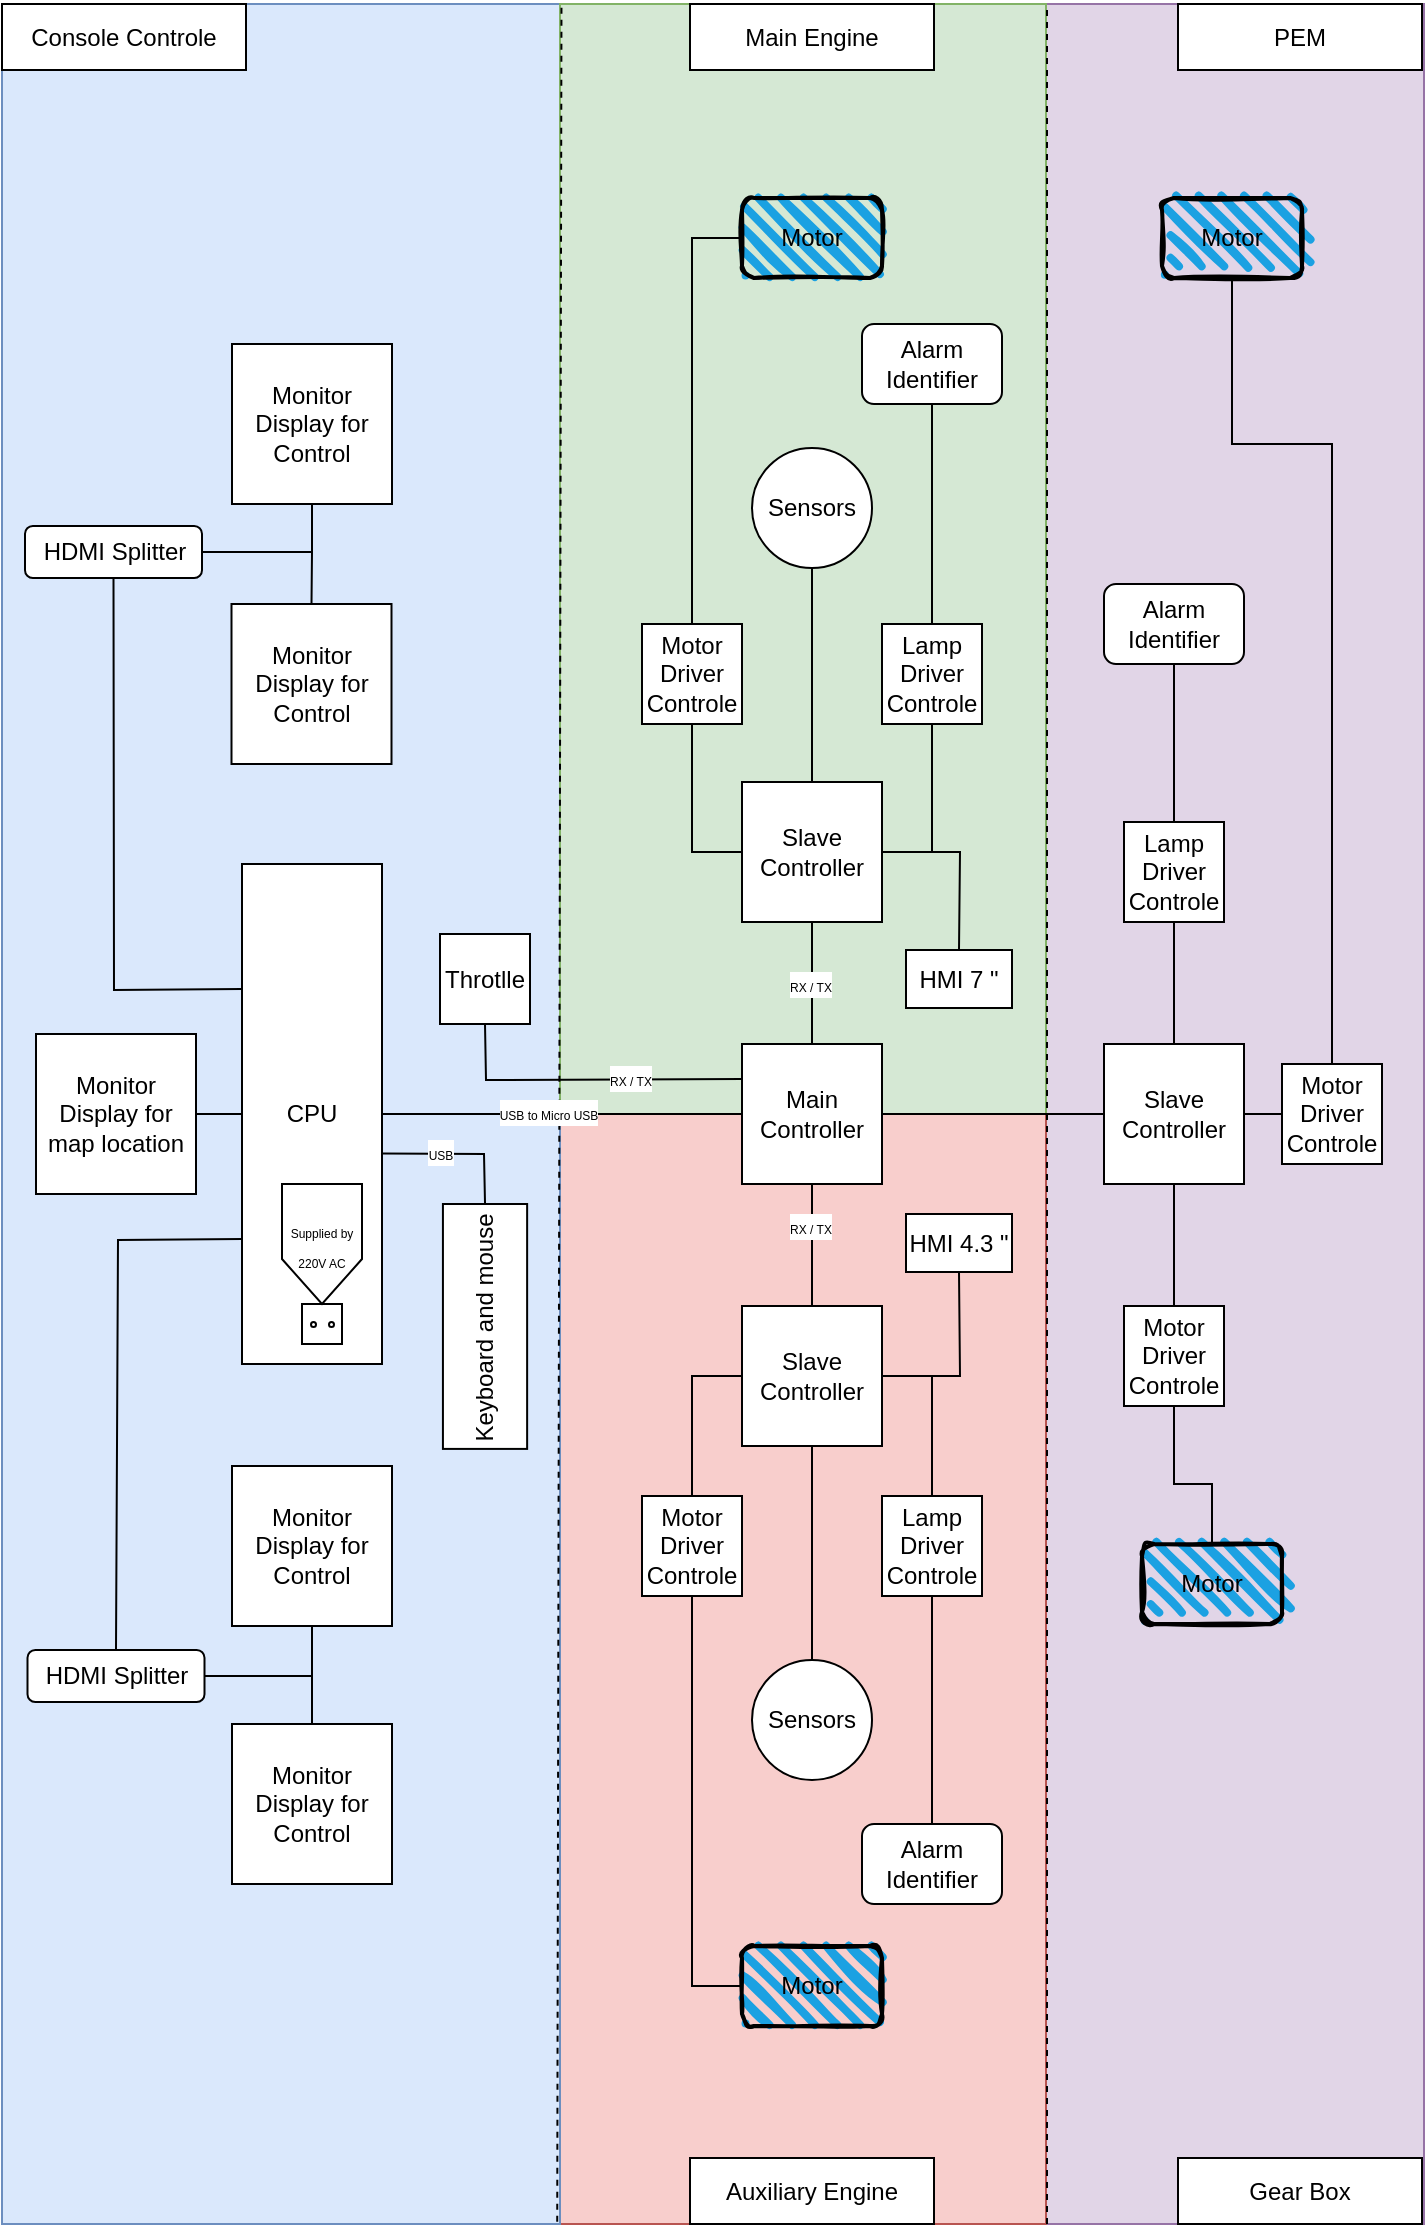 <mxfile version="23.0.2" type="github">
  <diagram name="Page-1" id="bdS_hWGNOkwyjjd48Gf8">
    <mxGraphModel dx="2084" dy="1070" grid="0" gridSize="10" guides="1" tooltips="1" connect="1" arrows="1" fold="1" page="1" pageScale="1" pageWidth="827" pageHeight="1169" math="0" shadow="0">
      <root>
        <mxCell id="0" />
        <mxCell id="1" parent="0" />
        <mxCell id="d3ICCTbF8nOoWMCPjpBj-5" value="&lt;br&gt;" style="rounded=0;whiteSpace=wrap;html=1;" parent="1" vertex="1">
          <mxGeometry x="58" y="24" width="710" height="1110" as="geometry" />
        </mxCell>
        <mxCell id="tNhVOZxFXTZ1Ly7ThZuJ-10" value="" style="rounded=0;whiteSpace=wrap;html=1;fontSize=11;fillColor=#e1d5e7;strokeColor=#9673a6;" vertex="1" parent="1">
          <mxGeometry x="580" y="24" width="189" height="1110" as="geometry" />
        </mxCell>
        <mxCell id="tNhVOZxFXTZ1Ly7ThZuJ-9" value="" style="rounded=0;whiteSpace=wrap;html=1;fontSize=11;fillColor=#f8cecc;strokeColor=#b85450;" vertex="1" parent="1">
          <mxGeometry x="337" y="579" width="243" height="555" as="geometry" />
        </mxCell>
        <mxCell id="tNhVOZxFXTZ1Ly7ThZuJ-6" value="" style="rounded=0;whiteSpace=wrap;html=1;fontSize=11;fillColor=#dae8fc;strokeColor=#6c8ebf;" vertex="1" parent="1">
          <mxGeometry x="58" y="24" width="279" height="1110" as="geometry" />
        </mxCell>
        <mxCell id="tNhVOZxFXTZ1Ly7ThZuJ-7" value="" style="rounded=0;whiteSpace=wrap;html=1;fontSize=11;fillColor=#d5e8d4;strokeColor=#82b366;" vertex="1" parent="1">
          <mxGeometry x="337" y="24" width="243" height="555" as="geometry" />
        </mxCell>
        <mxCell id="d3ICCTbF8nOoWMCPjpBj-6" value="" style="endArrow=none;dashed=1;html=1;rounded=0;entryX=0.394;entryY=-0.001;entryDx=0;entryDy=0;entryPerimeter=0;exitX=0.391;exitY=0.999;exitDx=0;exitDy=0;exitPerimeter=0;" parent="1" source="d3ICCTbF8nOoWMCPjpBj-5" target="d3ICCTbF8nOoWMCPjpBj-5" edge="1">
          <mxGeometry width="50" height="50" relative="1" as="geometry">
            <mxPoint x="338" y="1134" as="sourcePoint" />
            <mxPoint x="338" y="21" as="targetPoint" />
          </mxGeometry>
        </mxCell>
        <mxCell id="d3ICCTbF8nOoWMCPjpBj-12" value="Main Controller" style="whiteSpace=wrap;html=1;aspect=fixed;" parent="1" vertex="1">
          <mxGeometry x="428" y="544" width="70" height="70" as="geometry" />
        </mxCell>
        <mxCell id="d3ICCTbF8nOoWMCPjpBj-13" value="" style="endArrow=none;html=1;rounded=0;entryX=1;entryY=0.5;entryDx=0;entryDy=0;exitX=0;exitY=0.5;exitDx=0;exitDy=0;" parent="1" source="d3ICCTbF8nOoWMCPjpBj-12" target="d3ICCTbF8nOoWMCPjpBj-11" edge="1">
          <mxGeometry width="50" height="50" relative="1" as="geometry">
            <mxPoint x="478" y="584" as="sourcePoint" />
            <mxPoint x="528" y="534" as="targetPoint" />
          </mxGeometry>
        </mxCell>
        <mxCell id="d3ICCTbF8nOoWMCPjpBj-32" value="&lt;font style=&quot;font-size: 6px;&quot;&gt;USB to Micro USB&lt;/font&gt;" style="edgeLabel;html=1;align=center;verticalAlign=middle;resizable=0;points=[];" parent="d3ICCTbF8nOoWMCPjpBj-13" vertex="1" connectable="0">
          <mxGeometry x="0.082" y="1" relative="1" as="geometry">
            <mxPoint y="-2" as="offset" />
          </mxGeometry>
        </mxCell>
        <mxCell id="d3ICCTbF8nOoWMCPjpBj-15" value="Slave Controller" style="whiteSpace=wrap;html=1;aspect=fixed;" parent="1" vertex="1">
          <mxGeometry x="428" y="413" width="70" height="70" as="geometry" />
        </mxCell>
        <mxCell id="d3ICCTbF8nOoWMCPjpBj-16" value="Slave Controller" style="whiteSpace=wrap;html=1;aspect=fixed;" parent="1" vertex="1">
          <mxGeometry x="428" y="675" width="70" height="70" as="geometry" />
        </mxCell>
        <mxCell id="d3ICCTbF8nOoWMCPjpBj-24" value="" style="endArrow=none;html=1;rounded=0;exitX=0.5;exitY=0;exitDx=0;exitDy=0;entryX=0.5;entryY=1;entryDx=0;entryDy=0;" parent="1" source="d3ICCTbF8nOoWMCPjpBj-12" target="d3ICCTbF8nOoWMCPjpBj-15" edge="1">
          <mxGeometry width="50" height="50" relative="1" as="geometry">
            <mxPoint x="478" y="544" as="sourcePoint" />
            <mxPoint x="528" y="494" as="targetPoint" />
          </mxGeometry>
        </mxCell>
        <mxCell id="d3ICCTbF8nOoWMCPjpBj-41" value="&lt;font style=&quot;font-size: 6px;&quot;&gt;RX / TX&lt;/font&gt;" style="edgeLabel;html=1;align=center;verticalAlign=middle;resizable=0;points=[];" parent="d3ICCTbF8nOoWMCPjpBj-24" vertex="1" connectable="0">
          <mxGeometry x="0.005" y="1" relative="1" as="geometry">
            <mxPoint as="offset" />
          </mxGeometry>
        </mxCell>
        <mxCell id="d3ICCTbF8nOoWMCPjpBj-25" value="" style="endArrow=none;html=1;rounded=0;exitX=0.5;exitY=0;exitDx=0;exitDy=0;entryX=0.5;entryY=1;entryDx=0;entryDy=0;" parent="1" source="d3ICCTbF8nOoWMCPjpBj-16" target="d3ICCTbF8nOoWMCPjpBj-12" edge="1">
          <mxGeometry width="50" height="50" relative="1" as="geometry">
            <mxPoint x="438" y="554" as="sourcePoint" />
            <mxPoint x="438" y="524" as="targetPoint" />
          </mxGeometry>
        </mxCell>
        <mxCell id="d3ICCTbF8nOoWMCPjpBj-42" value="&lt;font style=&quot;font-size: 6px;&quot;&gt;RX / TX&lt;/font&gt;" style="edgeLabel;html=1;align=center;verticalAlign=middle;resizable=0;points=[];" parent="d3ICCTbF8nOoWMCPjpBj-25" vertex="1" connectable="0">
          <mxGeometry x="0.321" y="1" relative="1" as="geometry">
            <mxPoint as="offset" />
          </mxGeometry>
        </mxCell>
        <mxCell id="d3ICCTbF8nOoWMCPjpBj-26" value="Throtlle" style="whiteSpace=wrap;html=1;aspect=fixed;" parent="1" vertex="1">
          <mxGeometry x="277" y="489" width="45" height="45" as="geometry" />
        </mxCell>
        <mxCell id="d3ICCTbF8nOoWMCPjpBj-27" value="Keyboard and mouse" style="rounded=0;html=1;whiteSpace=wrap;direction=west;align=center;rotation=270;" parent="1" vertex="1">
          <mxGeometry x="238.29" y="664.18" width="122.45" height="42.1" as="geometry" />
        </mxCell>
        <mxCell id="d3ICCTbF8nOoWMCPjpBj-30" value="" style="endArrow=none;html=1;rounded=0;exitX=0.5;exitY=1;exitDx=0;exitDy=0;entryX=0;entryY=0.25;entryDx=0;entryDy=0;" parent="1" source="d3ICCTbF8nOoWMCPjpBj-26" target="d3ICCTbF8nOoWMCPjpBj-12" edge="1">
          <mxGeometry width="50" height="50" relative="1" as="geometry">
            <mxPoint x="408" y="644" as="sourcePoint" />
            <mxPoint x="458" y="594" as="targetPoint" />
            <Array as="points">
              <mxPoint x="300" y="562" />
            </Array>
          </mxGeometry>
        </mxCell>
        <mxCell id="d3ICCTbF8nOoWMCPjpBj-31" value="&lt;font style=&quot;font-size: 6px;&quot;&gt;RX / TX&lt;/font&gt;" style="edgeLabel;html=1;align=center;verticalAlign=middle;resizable=0;points=[];spacingTop=0;spacingLeft=0;" parent="d3ICCTbF8nOoWMCPjpBj-30" vertex="1" connectable="0">
          <mxGeometry x="0.281" y="-1" relative="1" as="geometry">
            <mxPoint y="-2" as="offset" />
          </mxGeometry>
        </mxCell>
        <mxCell id="d3ICCTbF8nOoWMCPjpBj-33" value="" style="endArrow=none;html=1;rounded=0;exitX=0;exitY=0.5;exitDx=0;exitDy=0;entryX=1.004;entryY=0.579;entryDx=0;entryDy=0;entryPerimeter=0;" parent="1" source="d3ICCTbF8nOoWMCPjpBj-27" target="d3ICCTbF8nOoWMCPjpBj-11" edge="1">
          <mxGeometry width="50" height="50" relative="1" as="geometry">
            <mxPoint x="225" y="630" as="sourcePoint" />
            <mxPoint x="275" y="580" as="targetPoint" />
            <Array as="points">
              <mxPoint x="299" y="599" />
            </Array>
          </mxGeometry>
        </mxCell>
        <mxCell id="d3ICCTbF8nOoWMCPjpBj-34" value="&lt;font style=&quot;font-size: 6px;&quot;&gt;USB&lt;/font&gt;" style="edgeLabel;html=1;align=center;verticalAlign=middle;resizable=0;points=[];" parent="d3ICCTbF8nOoWMCPjpBj-33" vertex="1" connectable="0">
          <mxGeometry x="0.251" relative="1" as="geometry">
            <mxPoint y="-1" as="offset" />
          </mxGeometry>
        </mxCell>
        <mxCell id="d3ICCTbF8nOoWMCPjpBj-36" value="Console Controle" style="rounded=0;whiteSpace=wrap;html=1;" parent="1" vertex="1">
          <mxGeometry x="58" y="24" width="122" height="33" as="geometry" />
        </mxCell>
        <mxCell id="d3ICCTbF8nOoWMCPjpBj-37" value="Main Engine" style="rounded=0;whiteSpace=wrap;html=1;" parent="1" vertex="1">
          <mxGeometry x="402" y="24" width="122" height="33" as="geometry" />
        </mxCell>
        <mxCell id="d3ICCTbF8nOoWMCPjpBj-38" value="Auxiliary Engine" style="rounded=0;whiteSpace=wrap;html=1;" parent="1" vertex="1">
          <mxGeometry x="402" y="1101" width="122" height="33" as="geometry" />
        </mxCell>
        <mxCell id="d3ICCTbF8nOoWMCPjpBj-39" value="" style="endArrow=none;dashed=1;html=1;rounded=0;entryX=0.75;entryY=0;entryDx=0;entryDy=0;exitX=0.75;exitY=1;exitDx=0;exitDy=0;" parent="1" edge="1">
          <mxGeometry width="50" height="50" relative="1" as="geometry">
            <mxPoint x="580.5" y="1134" as="sourcePoint" />
            <mxPoint x="580.5" y="24" as="targetPoint" />
          </mxGeometry>
        </mxCell>
        <mxCell id="d3ICCTbF8nOoWMCPjpBj-40" value="PEM" style="rounded=0;whiteSpace=wrap;html=1;" parent="1" vertex="1">
          <mxGeometry x="646" y="24" width="122" height="33" as="geometry" />
        </mxCell>
        <mxCell id="d3ICCTbF8nOoWMCPjpBj-43" value="Motor Driver Controle" style="whiteSpace=wrap;html=1;aspect=fixed;" parent="1" vertex="1">
          <mxGeometry x="378" y="334" width="50" height="50" as="geometry" />
        </mxCell>
        <mxCell id="d3ICCTbF8nOoWMCPjpBj-44" value="Lamp Driver Controle" style="whiteSpace=wrap;html=1;aspect=fixed;" parent="1" vertex="1">
          <mxGeometry x="498" y="334" width="50" height="50" as="geometry" />
        </mxCell>
        <mxCell id="d3ICCTbF8nOoWMCPjpBj-45" value="Sensors" style="ellipse;whiteSpace=wrap;html=1;aspect=fixed;" parent="1" vertex="1">
          <mxGeometry x="433" y="246" width="60" height="60" as="geometry" />
        </mxCell>
        <mxCell id="d3ICCTbF8nOoWMCPjpBj-46" value="" style="endArrow=none;html=1;rounded=0;entryX=0.5;entryY=1;entryDx=0;entryDy=0;" parent="1" source="d3ICCTbF8nOoWMCPjpBj-15" target="d3ICCTbF8nOoWMCPjpBj-45" edge="1">
          <mxGeometry width="50" height="50" relative="1" as="geometry">
            <mxPoint x="528" y="344" as="sourcePoint" />
            <mxPoint x="578" y="294" as="targetPoint" />
          </mxGeometry>
        </mxCell>
        <mxCell id="d3ICCTbF8nOoWMCPjpBj-47" value="" style="endArrow=none;html=1;rounded=0;exitX=0.5;exitY=1;exitDx=0;exitDy=0;entryX=0;entryY=0.5;entryDx=0;entryDy=0;" parent="1" source="d3ICCTbF8nOoWMCPjpBj-43" target="d3ICCTbF8nOoWMCPjpBj-15" edge="1">
          <mxGeometry width="50" height="50" relative="1" as="geometry">
            <mxPoint x="528" y="414" as="sourcePoint" />
            <mxPoint x="578" y="364" as="targetPoint" />
            <Array as="points">
              <mxPoint x="403" y="448" />
            </Array>
          </mxGeometry>
        </mxCell>
        <mxCell id="d3ICCTbF8nOoWMCPjpBj-48" value="" style="endArrow=none;html=1;rounded=0;entryX=0.5;entryY=1;entryDx=0;entryDy=0;exitX=1;exitY=0.5;exitDx=0;exitDy=0;" parent="1" source="d3ICCTbF8nOoWMCPjpBj-15" target="d3ICCTbF8nOoWMCPjpBj-44" edge="1">
          <mxGeometry width="50" height="50" relative="1" as="geometry">
            <mxPoint x="468" y="434" as="sourcePoint" />
            <mxPoint x="518" y="384" as="targetPoint" />
            <Array as="points">
              <mxPoint x="523" y="448" />
            </Array>
          </mxGeometry>
        </mxCell>
        <mxCell id="d3ICCTbF8nOoWMCPjpBj-50" value="Motor" style="rounded=1;whiteSpace=wrap;html=1;strokeWidth=2;fillWeight=4;hachureGap=8;hachureAngle=45;fillColor=#1ba1e2;sketch=1;" parent="1" vertex="1">
          <mxGeometry x="428" y="121" width="70" height="40" as="geometry" />
        </mxCell>
        <mxCell id="d3ICCTbF8nOoWMCPjpBj-52" value="" style="endArrow=none;html=1;rounded=0;exitX=0.5;exitY=0;exitDx=0;exitDy=0;entryX=0;entryY=0.5;entryDx=0;entryDy=0;" parent="1" source="d3ICCTbF8nOoWMCPjpBj-43" target="d3ICCTbF8nOoWMCPjpBj-50" edge="1">
          <mxGeometry width="50" height="50" relative="1" as="geometry">
            <mxPoint x="538" y="264" as="sourcePoint" />
            <mxPoint x="588" y="214" as="targetPoint" />
            <Array as="points">
              <mxPoint x="403" y="141" />
            </Array>
          </mxGeometry>
        </mxCell>
        <mxCell id="d3ICCTbF8nOoWMCPjpBj-53" value="Alarm Identifier" style="rounded=1;whiteSpace=wrap;html=1;" parent="1" vertex="1">
          <mxGeometry x="488" y="184" width="70" height="40" as="geometry" />
        </mxCell>
        <mxCell id="d3ICCTbF8nOoWMCPjpBj-54" value="" style="endArrow=none;html=1;rounded=0;entryX=0.5;entryY=1;entryDx=0;entryDy=0;exitX=0.5;exitY=0;exitDx=0;exitDy=0;" parent="1" source="d3ICCTbF8nOoWMCPjpBj-44" target="d3ICCTbF8nOoWMCPjpBj-53" edge="1">
          <mxGeometry width="50" height="50" relative="1" as="geometry">
            <mxPoint x="558" y="304" as="sourcePoint" />
            <mxPoint x="608" y="254" as="targetPoint" />
          </mxGeometry>
        </mxCell>
        <mxCell id="d3ICCTbF8nOoWMCPjpBj-55" value="Sensors" style="ellipse;whiteSpace=wrap;html=1;aspect=fixed;" parent="1" vertex="1">
          <mxGeometry x="433" y="852" width="60" height="60" as="geometry" />
        </mxCell>
        <mxCell id="d3ICCTbF8nOoWMCPjpBj-56" value="" style="endArrow=none;html=1;rounded=0;entryX=0.5;entryY=1;entryDx=0;entryDy=0;exitX=0.5;exitY=0;exitDx=0;exitDy=0;" parent="1" source="d3ICCTbF8nOoWMCPjpBj-55" target="d3ICCTbF8nOoWMCPjpBj-16" edge="1">
          <mxGeometry width="50" height="50" relative="1" as="geometry">
            <mxPoint x="462.38" y="852" as="sourcePoint" />
            <mxPoint x="462.38" y="745" as="targetPoint" />
          </mxGeometry>
        </mxCell>
        <mxCell id="d3ICCTbF8nOoWMCPjpBj-57" value="Motor Driver Controle" style="whiteSpace=wrap;html=1;aspect=fixed;" parent="1" vertex="1">
          <mxGeometry x="378" y="770" width="50" height="50" as="geometry" />
        </mxCell>
        <mxCell id="d3ICCTbF8nOoWMCPjpBj-58" value="Lamp Driver Controle" style="whiteSpace=wrap;html=1;aspect=fixed;" parent="1" vertex="1">
          <mxGeometry x="498" y="770" width="50" height="50" as="geometry" />
        </mxCell>
        <mxCell id="d3ICCTbF8nOoWMCPjpBj-59" value="" style="endArrow=none;html=1;rounded=0;entryX=0;entryY=0.5;entryDx=0;entryDy=0;exitX=0.5;exitY=0;exitDx=0;exitDy=0;" parent="1" source="d3ICCTbF8nOoWMCPjpBj-57" target="d3ICCTbF8nOoWMCPjpBj-16" edge="1">
          <mxGeometry width="50" height="50" relative="1" as="geometry">
            <mxPoint x="518" y="774" as="sourcePoint" />
            <mxPoint x="568" y="724" as="targetPoint" />
            <Array as="points">
              <mxPoint x="403" y="710" />
            </Array>
          </mxGeometry>
        </mxCell>
        <mxCell id="d3ICCTbF8nOoWMCPjpBj-60" value="" style="endArrow=none;html=1;rounded=0;entryX=1;entryY=0.5;entryDx=0;entryDy=0;exitX=0.5;exitY=0;exitDx=0;exitDy=0;" parent="1" source="d3ICCTbF8nOoWMCPjpBj-58" target="d3ICCTbF8nOoWMCPjpBj-16" edge="1">
          <mxGeometry width="50" height="50" relative="1" as="geometry">
            <mxPoint x="438" y="744" as="sourcePoint" />
            <mxPoint x="488" y="694" as="targetPoint" />
            <Array as="points">
              <mxPoint x="523" y="710" />
            </Array>
          </mxGeometry>
        </mxCell>
        <mxCell id="d3ICCTbF8nOoWMCPjpBj-61" value="Motor" style="rounded=1;whiteSpace=wrap;html=1;strokeWidth=2;fillWeight=4;hachureGap=8;hachureAngle=45;fillColor=#1ba1e2;sketch=1;" parent="1" vertex="1">
          <mxGeometry x="428" y="995" width="70" height="40" as="geometry" />
        </mxCell>
        <mxCell id="d3ICCTbF8nOoWMCPjpBj-62" value="Alarm Identifier" style="rounded=1;whiteSpace=wrap;html=1;" parent="1" vertex="1">
          <mxGeometry x="488" y="934" width="70" height="40" as="geometry" />
        </mxCell>
        <mxCell id="d3ICCTbF8nOoWMCPjpBj-63" value="" style="endArrow=none;html=1;rounded=0;exitX=0;exitY=0.5;exitDx=0;exitDy=0;entryX=0.5;entryY=1;entryDx=0;entryDy=0;" parent="1" source="d3ICCTbF8nOoWMCPjpBj-61" target="d3ICCTbF8nOoWMCPjpBj-57" edge="1">
          <mxGeometry width="50" height="50" relative="1" as="geometry">
            <mxPoint x="578" y="914" as="sourcePoint" />
            <mxPoint x="628" y="864" as="targetPoint" />
            <Array as="points">
              <mxPoint x="403" y="1015" />
            </Array>
          </mxGeometry>
        </mxCell>
        <mxCell id="d3ICCTbF8nOoWMCPjpBj-64" value="" style="endArrow=none;html=1;rounded=0;entryX=0.5;entryY=1;entryDx=0;entryDy=0;exitX=0.5;exitY=0;exitDx=0;exitDy=0;" parent="1" source="d3ICCTbF8nOoWMCPjpBj-62" target="d3ICCTbF8nOoWMCPjpBj-58" edge="1">
          <mxGeometry width="50" height="50" relative="1" as="geometry">
            <mxPoint x="548" y="934" as="sourcePoint" />
            <mxPoint x="598" y="884" as="targetPoint" />
          </mxGeometry>
        </mxCell>
        <mxCell id="d3ICCTbF8nOoWMCPjpBj-65" value="Slave Controller" style="whiteSpace=wrap;html=1;aspect=fixed;" parent="1" vertex="1">
          <mxGeometry x="609" y="544" width="70" height="70" as="geometry" />
        </mxCell>
        <mxCell id="d3ICCTbF8nOoWMCPjpBj-66" value="" style="endArrow=none;html=1;rounded=0;exitX=1;exitY=0.5;exitDx=0;exitDy=0;entryX=0;entryY=0.5;entryDx=0;entryDy=0;" parent="1" source="d3ICCTbF8nOoWMCPjpBj-12" target="d3ICCTbF8nOoWMCPjpBj-65" edge="1">
          <mxGeometry width="50" height="50" relative="1" as="geometry">
            <mxPoint x="878" y="704" as="sourcePoint" />
            <mxPoint x="928" y="654" as="targetPoint" />
          </mxGeometry>
        </mxCell>
        <mxCell id="d3ICCTbF8nOoWMCPjpBj-67" value="Motor Driver Controle" style="whiteSpace=wrap;html=1;aspect=fixed;" parent="1" vertex="1">
          <mxGeometry x="698" y="554" width="50" height="50" as="geometry" />
        </mxCell>
        <mxCell id="d3ICCTbF8nOoWMCPjpBj-68" value="Motor" style="rounded=1;whiteSpace=wrap;html=1;strokeWidth=2;fillWeight=4;hachureGap=8;hachureAngle=45;fillColor=#1ba1e2;sketch=1;" parent="1" vertex="1">
          <mxGeometry x="628" y="794" width="70" height="40" as="geometry" />
        </mxCell>
        <mxCell id="d3ICCTbF8nOoWMCPjpBj-69" value="" style="endArrow=none;html=1;rounded=0;entryX=1;entryY=0.5;entryDx=0;entryDy=0;" parent="1" source="d3ICCTbF8nOoWMCPjpBj-67" target="d3ICCTbF8nOoWMCPjpBj-65" edge="1">
          <mxGeometry width="50" height="50" relative="1" as="geometry">
            <mxPoint x="638" y="704" as="sourcePoint" />
            <mxPoint x="688" y="654" as="targetPoint" />
          </mxGeometry>
        </mxCell>
        <mxCell id="d3ICCTbF8nOoWMCPjpBj-70" value="" style="endArrow=none;html=1;rounded=0;entryX=0.5;entryY=1;entryDx=0;entryDy=0;exitX=0.5;exitY=0;exitDx=0;exitDy=0;" parent="1" source="d3ICCTbF8nOoWMCPjpBj-68" target="d3ICCTbF8nOoWMCPjpBj-78" edge="1">
          <mxGeometry width="50" height="50" relative="1" as="geometry">
            <mxPoint x="680.58" y="786" as="sourcePoint" />
            <mxPoint x="680.58" y="725" as="targetPoint" />
            <Array as="points">
              <mxPoint x="663" y="764" />
              <mxPoint x="644" y="764" />
            </Array>
          </mxGeometry>
        </mxCell>
        <mxCell id="d3ICCTbF8nOoWMCPjpBj-71" value="Lamp Driver Controle" style="whiteSpace=wrap;html=1;aspect=fixed;" parent="1" vertex="1">
          <mxGeometry x="619" y="433" width="50" height="50" as="geometry" />
        </mxCell>
        <mxCell id="d3ICCTbF8nOoWMCPjpBj-72" value="Alarm Identifier" style="rounded=1;whiteSpace=wrap;html=1;" parent="1" vertex="1">
          <mxGeometry x="609" y="314" width="70" height="40" as="geometry" />
        </mxCell>
        <mxCell id="d3ICCTbF8nOoWMCPjpBj-73" value="" style="endArrow=none;html=1;rounded=0;exitX=0.5;exitY=1;exitDx=0;exitDy=0;entryX=0.5;entryY=0;entryDx=0;entryDy=0;" parent="1" source="d3ICCTbF8nOoWMCPjpBj-71" target="d3ICCTbF8nOoWMCPjpBj-65" edge="1">
          <mxGeometry width="50" height="50" relative="1" as="geometry">
            <mxPoint x="638" y="464" as="sourcePoint" />
            <mxPoint x="688" y="414" as="targetPoint" />
          </mxGeometry>
        </mxCell>
        <mxCell id="d3ICCTbF8nOoWMCPjpBj-74" value="" style="endArrow=none;html=1;rounded=0;exitX=0.5;exitY=1;exitDx=0;exitDy=0;entryX=0.5;entryY=0;entryDx=0;entryDy=0;" parent="1" source="d3ICCTbF8nOoWMCPjpBj-72" target="d3ICCTbF8nOoWMCPjpBj-71" edge="1">
          <mxGeometry width="50" height="50" relative="1" as="geometry">
            <mxPoint x="691" y="493" as="sourcePoint" />
            <mxPoint x="691" y="554" as="targetPoint" />
          </mxGeometry>
        </mxCell>
        <mxCell id="d3ICCTbF8nOoWMCPjpBj-75" value="Motor" style="rounded=1;whiteSpace=wrap;html=1;strokeWidth=2;fillWeight=4;hachureGap=8;hachureAngle=45;fillColor=#1ba1e2;sketch=1;" parent="1" vertex="1">
          <mxGeometry x="638" y="121" width="70" height="40" as="geometry" />
        </mxCell>
        <mxCell id="d3ICCTbF8nOoWMCPjpBj-76" value="" style="endArrow=none;html=1;rounded=0;entryX=0.5;entryY=1;entryDx=0;entryDy=0;exitX=0.5;exitY=0;exitDx=0;exitDy=0;" parent="1" source="d3ICCTbF8nOoWMCPjpBj-67" target="d3ICCTbF8nOoWMCPjpBj-75" edge="1">
          <mxGeometry width="50" height="50" relative="1" as="geometry">
            <mxPoint x="578" y="474" as="sourcePoint" />
            <mxPoint x="628" y="424" as="targetPoint" />
            <Array as="points">
              <mxPoint x="723" y="244" />
              <mxPoint x="673" y="244" />
            </Array>
          </mxGeometry>
        </mxCell>
        <mxCell id="d3ICCTbF8nOoWMCPjpBj-77" value="Gear Box" style="rounded=0;whiteSpace=wrap;html=1;" parent="1" vertex="1">
          <mxGeometry x="646" y="1101" width="122" height="33" as="geometry" />
        </mxCell>
        <mxCell id="d3ICCTbF8nOoWMCPjpBj-78" value="Motor Driver Controle" style="whiteSpace=wrap;html=1;aspect=fixed;" parent="1" vertex="1">
          <mxGeometry x="619" y="675" width="50" height="50" as="geometry" />
        </mxCell>
        <mxCell id="d3ICCTbF8nOoWMCPjpBj-79" value="" style="endArrow=none;html=1;rounded=0;exitX=0.5;exitY=0;exitDx=0;exitDy=0;entryX=0.5;entryY=1;entryDx=0;entryDy=0;" parent="1" source="d3ICCTbF8nOoWMCPjpBj-78" target="d3ICCTbF8nOoWMCPjpBj-65" edge="1">
          <mxGeometry width="50" height="50" relative="1" as="geometry">
            <mxPoint x="648" y="684" as="sourcePoint" />
            <mxPoint x="698" y="634" as="targetPoint" />
          </mxGeometry>
        </mxCell>
        <mxCell id="d3ICCTbF8nOoWMCPjpBj-81" value="Monitor Display for Control" style="whiteSpace=wrap;html=1;aspect=fixed;" parent="1" vertex="1">
          <mxGeometry x="172.75" y="324" width="80" height="80" as="geometry" />
        </mxCell>
        <mxCell id="d3ICCTbF8nOoWMCPjpBj-82" value="Monitor Display for Control" style="whiteSpace=wrap;html=1;aspect=fixed;" parent="1" vertex="1">
          <mxGeometry x="173" y="194" width="80" height="80" as="geometry" />
        </mxCell>
        <mxCell id="d3ICCTbF8nOoWMCPjpBj-83" value="Monitor Display for map location" style="whiteSpace=wrap;html=1;aspect=fixed;" parent="1" vertex="1">
          <mxGeometry x="75" y="539" width="80" height="80" as="geometry" />
        </mxCell>
        <mxCell id="d3ICCTbF8nOoWMCPjpBj-84" value="Monitor Display for Control" style="whiteSpace=wrap;html=1;aspect=fixed;" parent="1" vertex="1">
          <mxGeometry x="173" y="755" width="80" height="80" as="geometry" />
        </mxCell>
        <mxCell id="d3ICCTbF8nOoWMCPjpBj-85" value="Monitor Display for Control" style="whiteSpace=wrap;html=1;aspect=fixed;" parent="1" vertex="1">
          <mxGeometry x="173" y="884" width="80" height="80" as="geometry" />
        </mxCell>
        <mxCell id="d3ICCTbF8nOoWMCPjpBj-89" value="" style="group" parent="1" vertex="1" connectable="0">
          <mxGeometry x="178" y="454" width="70" height="250" as="geometry" />
        </mxCell>
        <mxCell id="d3ICCTbF8nOoWMCPjpBj-11" value="CPU" style="rounded=0;whiteSpace=wrap;html=1;" parent="d3ICCTbF8nOoWMCPjpBj-89" vertex="1">
          <mxGeometry width="70" height="250" as="geometry" />
        </mxCell>
        <mxCell id="d3ICCTbF8nOoWMCPjpBj-88" value="" style="group" parent="d3ICCTbF8nOoWMCPjpBj-89" vertex="1" connectable="0">
          <mxGeometry x="20" y="160" width="40" height="80" as="geometry" />
        </mxCell>
        <mxCell id="d3ICCTbF8nOoWMCPjpBj-17" value="" style="whiteSpace=wrap;html=1;aspect=fixed;" parent="d3ICCTbF8nOoWMCPjpBj-88" vertex="1">
          <mxGeometry x="10" y="60" width="20" height="20" as="geometry" />
        </mxCell>
        <mxCell id="d3ICCTbF8nOoWMCPjpBj-18" value="" style="ellipse;whiteSpace=wrap;html=1;aspect=fixed;" parent="d3ICCTbF8nOoWMCPjpBj-88" vertex="1">
          <mxGeometry x="14.5" y="69" width="2.5" height="2.5" as="geometry" />
        </mxCell>
        <mxCell id="d3ICCTbF8nOoWMCPjpBj-19" value="" style="ellipse;whiteSpace=wrap;html=1;aspect=fixed;" parent="d3ICCTbF8nOoWMCPjpBj-88" vertex="1">
          <mxGeometry x="23.5" y="69" width="2.5" height="2.5" as="geometry" />
        </mxCell>
        <mxCell id="d3ICCTbF8nOoWMCPjpBj-23" value="&lt;font style=&quot;font-size: 6px;&quot;&gt;Supplied by 220V AC&lt;/font&gt;" style="shape=offPageConnector;whiteSpace=wrap;html=1;" parent="d3ICCTbF8nOoWMCPjpBj-88" vertex="1">
          <mxGeometry width="40" height="60" as="geometry" />
        </mxCell>
        <mxCell id="d3ICCTbF8nOoWMCPjpBj-90" value="" style="endArrow=none;html=1;rounded=0;exitX=1;exitY=0.5;exitDx=0;exitDy=0;entryX=0;entryY=0.5;entryDx=0;entryDy=0;" parent="1" source="d3ICCTbF8nOoWMCPjpBj-83" target="d3ICCTbF8nOoWMCPjpBj-11" edge="1">
          <mxGeometry width="50" height="50" relative="1" as="geometry">
            <mxPoint x="328" y="672" as="sourcePoint" />
            <mxPoint x="378" y="622" as="targetPoint" />
          </mxGeometry>
        </mxCell>
        <mxCell id="d3ICCTbF8nOoWMCPjpBj-92" value="HDMI Splitter" style="rounded=1;whiteSpace=wrap;html=1;" parent="1" vertex="1">
          <mxGeometry x="69.5" y="285" width="88.5" height="26" as="geometry" />
        </mxCell>
        <mxCell id="d3ICCTbF8nOoWMCPjpBj-93" value="HDMI Splitter" style="rounded=1;whiteSpace=wrap;html=1;" parent="1" vertex="1">
          <mxGeometry x="70.75" y="847" width="88.5" height="26" as="geometry" />
        </mxCell>
        <mxCell id="d3ICCTbF8nOoWMCPjpBj-94" value="" style="endArrow=none;html=1;rounded=0;exitX=0.5;exitY=1;exitDx=0;exitDy=0;entryX=0;entryY=0.25;entryDx=0;entryDy=0;" parent="1" source="d3ICCTbF8nOoWMCPjpBj-92" target="d3ICCTbF8nOoWMCPjpBj-11" edge="1">
          <mxGeometry width="50" height="50" relative="1" as="geometry">
            <mxPoint x="387" y="397" as="sourcePoint" />
            <mxPoint x="437" y="347" as="targetPoint" />
            <Array as="points">
              <mxPoint x="114" y="517" />
            </Array>
          </mxGeometry>
        </mxCell>
        <mxCell id="d3ICCTbF8nOoWMCPjpBj-95" value="" style="endArrow=none;html=1;rounded=0;entryX=0;entryY=0.75;entryDx=0;entryDy=0;exitX=0.5;exitY=0;exitDx=0;exitDy=0;" parent="1" source="d3ICCTbF8nOoWMCPjpBj-93" target="d3ICCTbF8nOoWMCPjpBj-11" edge="1">
          <mxGeometry width="50" height="50" relative="1" as="geometry">
            <mxPoint x="287" y="713" as="sourcePoint" />
            <mxPoint x="337" y="663" as="targetPoint" />
            <Array as="points">
              <mxPoint x="116" y="642" />
            </Array>
          </mxGeometry>
        </mxCell>
        <mxCell id="d3ICCTbF8nOoWMCPjpBj-96" value="" style="endArrow=none;html=1;rounded=0;exitX=1;exitY=0.5;exitDx=0;exitDy=0;entryX=0.5;entryY=0;entryDx=0;entryDy=0;" parent="1" source="d3ICCTbF8nOoWMCPjpBj-93" target="d3ICCTbF8nOoWMCPjpBj-85" edge="1">
          <mxGeometry width="50" height="50" relative="1" as="geometry">
            <mxPoint x="233" y="845" as="sourcePoint" />
            <mxPoint x="283" y="795" as="targetPoint" />
            <Array as="points">
              <mxPoint x="213" y="860" />
            </Array>
          </mxGeometry>
        </mxCell>
        <mxCell id="d3ICCTbF8nOoWMCPjpBj-97" value="" style="endArrow=none;html=1;rounded=0;exitX=1;exitY=0.5;exitDx=0;exitDy=0;entryX=0.5;entryY=1;entryDx=0;entryDy=0;" parent="1" source="d3ICCTbF8nOoWMCPjpBj-93" target="d3ICCTbF8nOoWMCPjpBj-84" edge="1">
          <mxGeometry width="50" height="50" relative="1" as="geometry">
            <mxPoint x="208" y="874" as="sourcePoint" />
            <mxPoint x="258" y="824" as="targetPoint" />
            <Array as="points">
              <mxPoint x="213" y="860" />
            </Array>
          </mxGeometry>
        </mxCell>
        <mxCell id="d3ICCTbF8nOoWMCPjpBj-98" value="" style="endArrow=none;html=1;rounded=0;exitX=1;exitY=0.5;exitDx=0;exitDy=0;entryX=0.5;entryY=1;entryDx=0;entryDy=0;" parent="1" source="d3ICCTbF8nOoWMCPjpBj-92" target="d3ICCTbF8nOoWMCPjpBj-82" edge="1">
          <mxGeometry width="50" height="50" relative="1" as="geometry">
            <mxPoint x="200" y="394" as="sourcePoint" />
            <mxPoint x="250" y="344" as="targetPoint" />
            <Array as="points">
              <mxPoint x="213" y="298" />
            </Array>
          </mxGeometry>
        </mxCell>
        <mxCell id="d3ICCTbF8nOoWMCPjpBj-99" value="" style="endArrow=none;html=1;rounded=0;exitX=1;exitY=0.5;exitDx=0;exitDy=0;entryX=0.5;entryY=0;entryDx=0;entryDy=0;" parent="1" source="d3ICCTbF8nOoWMCPjpBj-92" target="d3ICCTbF8nOoWMCPjpBj-81" edge="1">
          <mxGeometry width="50" height="50" relative="1" as="geometry">
            <mxPoint x="196" y="364" as="sourcePoint" />
            <mxPoint x="246" y="314" as="targetPoint" />
            <Array as="points">
              <mxPoint x="213" y="298" />
            </Array>
          </mxGeometry>
        </mxCell>
        <mxCell id="tNhVOZxFXTZ1Ly7ThZuJ-1" value="HMI 7 &quot;" style="rounded=0;whiteSpace=wrap;html=1;" vertex="1" parent="1">
          <mxGeometry x="510" y="497" width="53" height="29" as="geometry" />
        </mxCell>
        <mxCell id="tNhVOZxFXTZ1Ly7ThZuJ-2" value="" style="endArrow=none;html=1;rounded=0;exitX=1;exitY=0.5;exitDx=0;exitDy=0;entryX=0.5;entryY=0;entryDx=0;entryDy=0;" edge="1" parent="1" source="d3ICCTbF8nOoWMCPjpBj-15" target="tNhVOZxFXTZ1Ly7ThZuJ-1">
          <mxGeometry width="50" height="50" relative="1" as="geometry">
            <mxPoint x="546" y="569" as="sourcePoint" />
            <mxPoint x="596" y="519" as="targetPoint" />
            <Array as="points">
              <mxPoint x="537" y="448" />
            </Array>
          </mxGeometry>
        </mxCell>
        <mxCell id="tNhVOZxFXTZ1Ly7ThZuJ-3" value="HMI 4.3 &quot;" style="rounded=0;whiteSpace=wrap;html=1;" vertex="1" parent="1">
          <mxGeometry x="510" y="629" width="53" height="29" as="geometry" />
        </mxCell>
        <mxCell id="tNhVOZxFXTZ1Ly7ThZuJ-5" value="" style="endArrow=none;html=1;rounded=0;exitX=1;exitY=0.5;exitDx=0;exitDy=0;entryX=0.5;entryY=1;entryDx=0;entryDy=0;" edge="1" parent="1" source="d3ICCTbF8nOoWMCPjpBj-16" target="tNhVOZxFXTZ1Ly7ThZuJ-3">
          <mxGeometry width="50" height="50" relative="1" as="geometry">
            <mxPoint x="522" y="723" as="sourcePoint" />
            <mxPoint x="572" y="673" as="targetPoint" />
            <Array as="points">
              <mxPoint x="537" y="710" />
            </Array>
          </mxGeometry>
        </mxCell>
      </root>
    </mxGraphModel>
  </diagram>
</mxfile>
